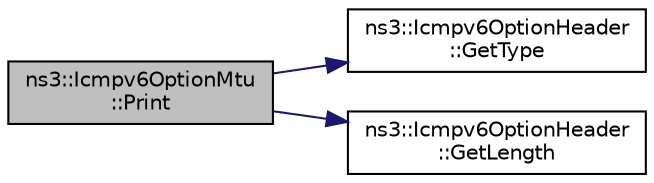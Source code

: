 digraph "ns3::Icmpv6OptionMtu::Print"
{
  edge [fontname="Helvetica",fontsize="10",labelfontname="Helvetica",labelfontsize="10"];
  node [fontname="Helvetica",fontsize="10",shape=record];
  rankdir="LR";
  Node1 [label="ns3::Icmpv6OptionMtu\l::Print",height=0.2,width=0.4,color="black", fillcolor="grey75", style="filled", fontcolor="black"];
  Node1 -> Node2 [color="midnightblue",fontsize="10",style="solid"];
  Node2 [label="ns3::Icmpv6OptionHeader\l::GetType",height=0.2,width=0.4,color="black", fillcolor="white", style="filled",URL="$da/d95/classns3_1_1Icmpv6OptionHeader.html#a7a8cca8443e708b23373fa6f4c7b072f",tooltip="Get the type of the option. "];
  Node1 -> Node3 [color="midnightblue",fontsize="10",style="solid"];
  Node3 [label="ns3::Icmpv6OptionHeader\l::GetLength",height=0.2,width=0.4,color="black", fillcolor="white", style="filled",URL="$da/d95/classns3_1_1Icmpv6OptionHeader.html#a46ab13e3950e89a27445926c29c6ab0f",tooltip="Get the length of the option in 8 bytes unit. "];
}
